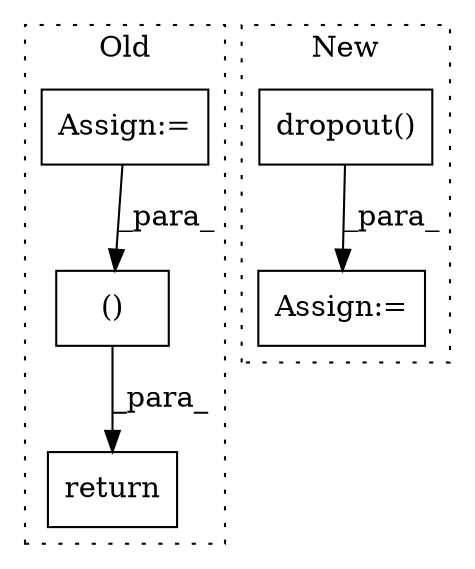 digraph G {
subgraph cluster0 {
1 [label="()" a="54" s="15685" l="12" shape="box"];
3 [label="Assign:=" a="68" s="15512" l="3" shape="box"];
4 [label="return" a="93" s="15671" l="7" shape="box"];
label = "Old";
style="dotted";
}
subgraph cluster1 {
2 [label="dropout()" a="75" s="16342,16361" l="13,1" shape="box"];
5 [label="Assign:=" a="68" s="16339" l="3" shape="box"];
label = "New";
style="dotted";
}
1 -> 4 [label="_para_"];
2 -> 5 [label="_para_"];
3 -> 1 [label="_para_"];
}